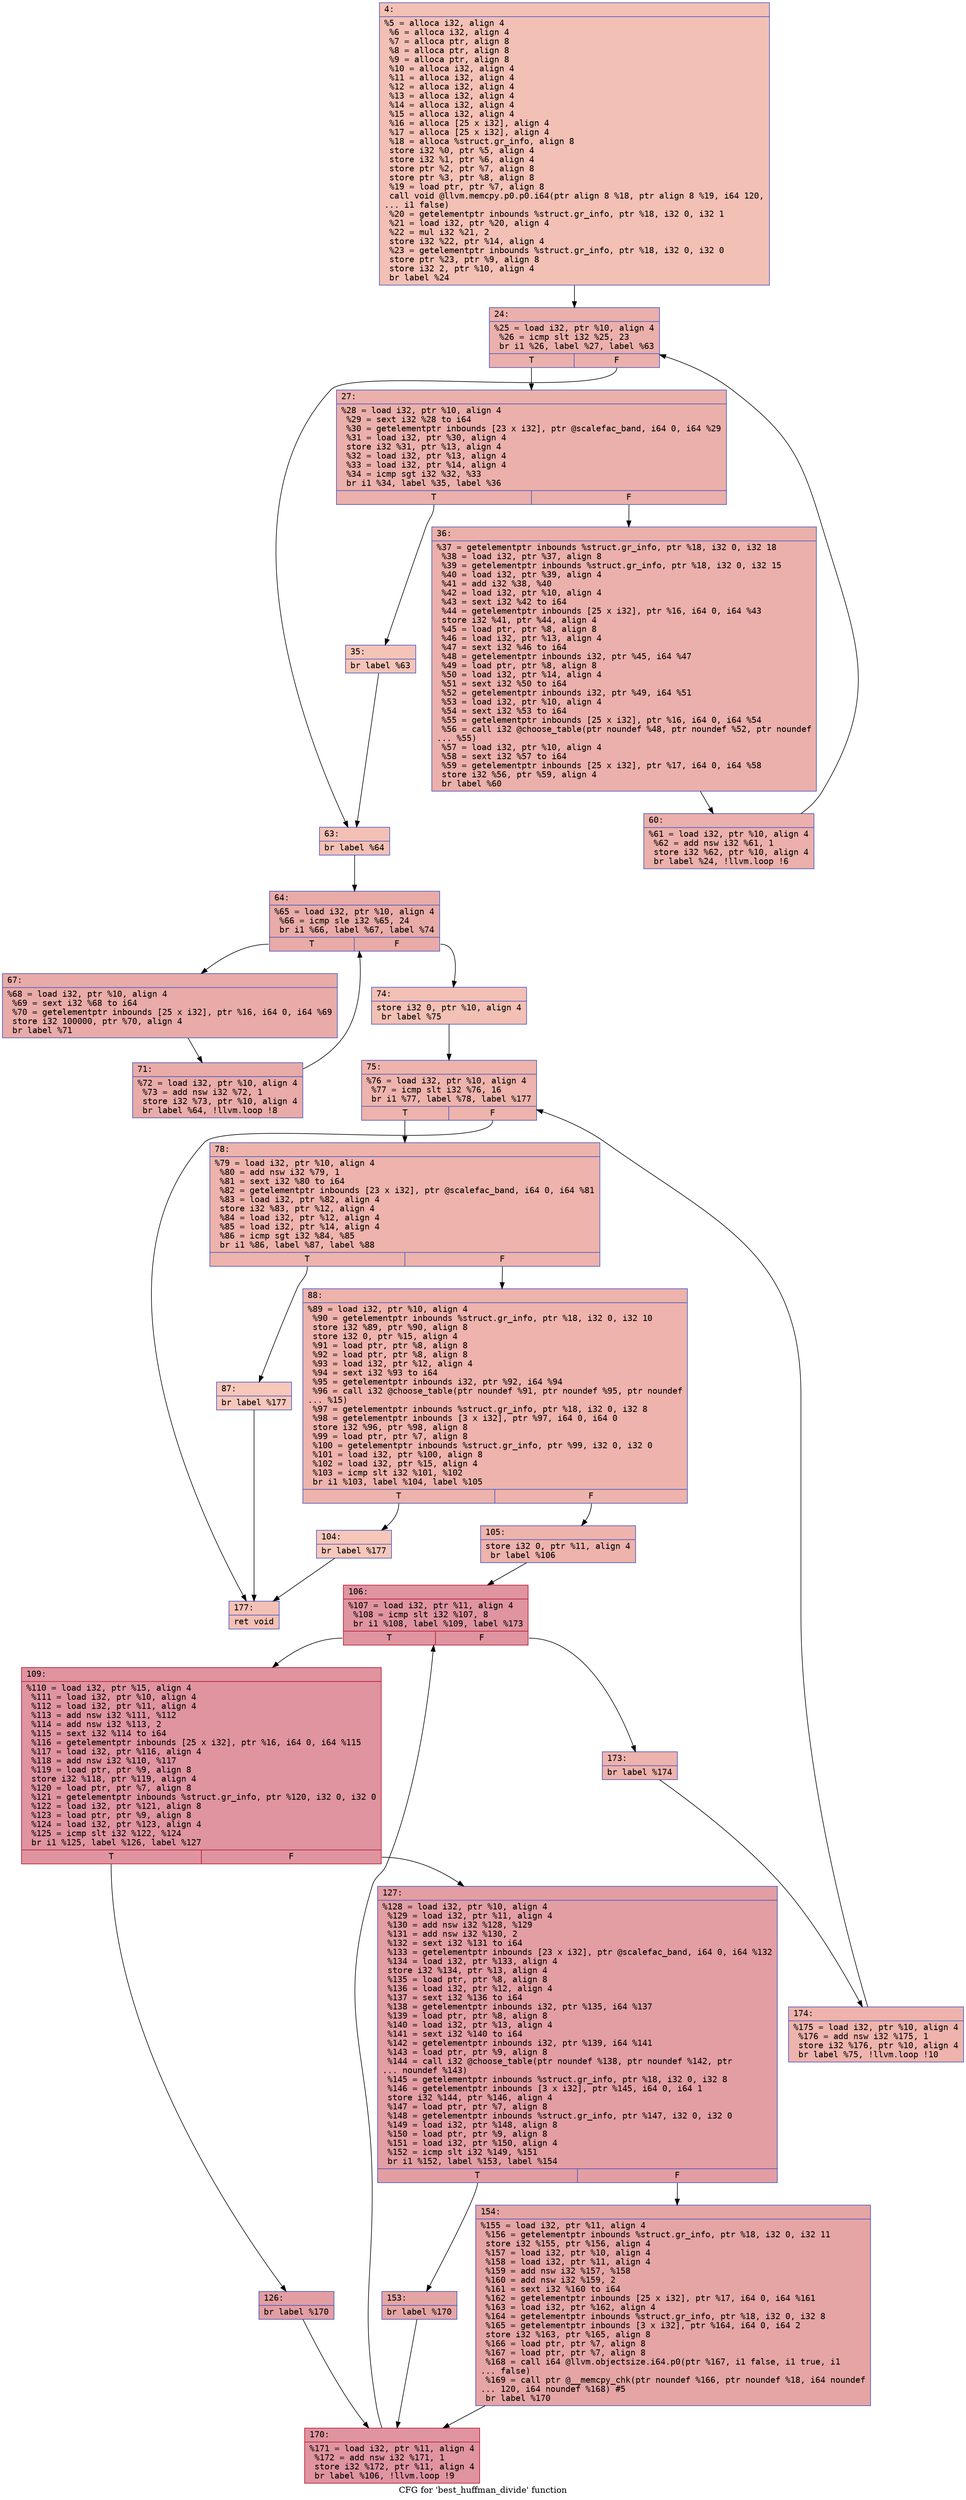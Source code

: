 digraph "CFG for 'best_huffman_divide' function" {
	label="CFG for 'best_huffman_divide' function";

	Node0x60000224bb60 [shape=record,color="#3d50c3ff", style=filled, fillcolor="#e5705870" fontname="Courier",label="{4:\l|  %5 = alloca i32, align 4\l  %6 = alloca i32, align 4\l  %7 = alloca ptr, align 8\l  %8 = alloca ptr, align 8\l  %9 = alloca ptr, align 8\l  %10 = alloca i32, align 4\l  %11 = alloca i32, align 4\l  %12 = alloca i32, align 4\l  %13 = alloca i32, align 4\l  %14 = alloca i32, align 4\l  %15 = alloca i32, align 4\l  %16 = alloca [25 x i32], align 4\l  %17 = alloca [25 x i32], align 4\l  %18 = alloca %struct.gr_info, align 8\l  store i32 %0, ptr %5, align 4\l  store i32 %1, ptr %6, align 4\l  store ptr %2, ptr %7, align 8\l  store ptr %3, ptr %8, align 8\l  %19 = load ptr, ptr %7, align 8\l  call void @llvm.memcpy.p0.p0.i64(ptr align 8 %18, ptr align 8 %19, i64 120,\l... i1 false)\l  %20 = getelementptr inbounds %struct.gr_info, ptr %18, i32 0, i32 1\l  %21 = load i32, ptr %20, align 4\l  %22 = mul i32 %21, 2\l  store i32 %22, ptr %14, align 4\l  %23 = getelementptr inbounds %struct.gr_info, ptr %18, i32 0, i32 0\l  store ptr %23, ptr %9, align 8\l  store i32 2, ptr %10, align 4\l  br label %24\l}"];
	Node0x60000224bb60 -> Node0x60000224bbb0[tooltip="4 -> 24\nProbability 100.00%" ];
	Node0x60000224bbb0 [shape=record,color="#3d50c3ff", style=filled, fillcolor="#d24b4070" fontname="Courier",label="{24:\l|  %25 = load i32, ptr %10, align 4\l  %26 = icmp slt i32 %25, 23\l  br i1 %26, label %27, label %63\l|{<s0>T|<s1>F}}"];
	Node0x60000224bbb0:s0 -> Node0x60000224bc00[tooltip="24 -> 27\nProbability 96.88%" ];
	Node0x60000224bbb0:s1 -> Node0x60000224bd40[tooltip="24 -> 63\nProbability 3.12%" ];
	Node0x60000224bc00 [shape=record,color="#3d50c3ff", style=filled, fillcolor="#d24b4070" fontname="Courier",label="{27:\l|  %28 = load i32, ptr %10, align 4\l  %29 = sext i32 %28 to i64\l  %30 = getelementptr inbounds [23 x i32], ptr @scalefac_band, i64 0, i64 %29\l  %31 = load i32, ptr %30, align 4\l  store i32 %31, ptr %13, align 4\l  %32 = load i32, ptr %13, align 4\l  %33 = load i32, ptr %14, align 4\l  %34 = icmp sgt i32 %32, %33\l  br i1 %34, label %35, label %36\l|{<s0>T|<s1>F}}"];
	Node0x60000224bc00:s0 -> Node0x60000224bc50[tooltip="27 -> 35\nProbability 3.12%" ];
	Node0x60000224bc00:s1 -> Node0x60000224bca0[tooltip="27 -> 36\nProbability 96.88%" ];
	Node0x60000224bc50 [shape=record,color="#3d50c3ff", style=filled, fillcolor="#e97a5f70" fontname="Courier",label="{35:\l|  br label %63\l}"];
	Node0x60000224bc50 -> Node0x60000224bd40[tooltip="35 -> 63\nProbability 100.00%" ];
	Node0x60000224bca0 [shape=record,color="#3d50c3ff", style=filled, fillcolor="#d24b4070" fontname="Courier",label="{36:\l|  %37 = getelementptr inbounds %struct.gr_info, ptr %18, i32 0, i32 18\l  %38 = load i32, ptr %37, align 8\l  %39 = getelementptr inbounds %struct.gr_info, ptr %18, i32 0, i32 15\l  %40 = load i32, ptr %39, align 4\l  %41 = add i32 %38, %40\l  %42 = load i32, ptr %10, align 4\l  %43 = sext i32 %42 to i64\l  %44 = getelementptr inbounds [25 x i32], ptr %16, i64 0, i64 %43\l  store i32 %41, ptr %44, align 4\l  %45 = load ptr, ptr %8, align 8\l  %46 = load i32, ptr %13, align 4\l  %47 = sext i32 %46 to i64\l  %48 = getelementptr inbounds i32, ptr %45, i64 %47\l  %49 = load ptr, ptr %8, align 8\l  %50 = load i32, ptr %14, align 4\l  %51 = sext i32 %50 to i64\l  %52 = getelementptr inbounds i32, ptr %49, i64 %51\l  %53 = load i32, ptr %10, align 4\l  %54 = sext i32 %53 to i64\l  %55 = getelementptr inbounds [25 x i32], ptr %16, i64 0, i64 %54\l  %56 = call i32 @choose_table(ptr noundef %48, ptr noundef %52, ptr noundef\l... %55)\l  %57 = load i32, ptr %10, align 4\l  %58 = sext i32 %57 to i64\l  %59 = getelementptr inbounds [25 x i32], ptr %17, i64 0, i64 %58\l  store i32 %56, ptr %59, align 4\l  br label %60\l}"];
	Node0x60000224bca0 -> Node0x60000224bcf0[tooltip="36 -> 60\nProbability 100.00%" ];
	Node0x60000224bcf0 [shape=record,color="#3d50c3ff", style=filled, fillcolor="#d24b4070" fontname="Courier",label="{60:\l|  %61 = load i32, ptr %10, align 4\l  %62 = add nsw i32 %61, 1\l  store i32 %62, ptr %10, align 4\l  br label %24, !llvm.loop !6\l}"];
	Node0x60000224bcf0 -> Node0x60000224bbb0[tooltip="60 -> 24\nProbability 100.00%" ];
	Node0x60000224bd40 [shape=record,color="#3d50c3ff", style=filled, fillcolor="#e5705870" fontname="Courier",label="{63:\l|  br label %64\l}"];
	Node0x60000224bd40 -> Node0x60000224bd90[tooltip="63 -> 64\nProbability 100.00%" ];
	Node0x60000224bd90 [shape=record,color="#3d50c3ff", style=filled, fillcolor="#cc403a70" fontname="Courier",label="{64:\l|  %65 = load i32, ptr %10, align 4\l  %66 = icmp sle i32 %65, 24\l  br i1 %66, label %67, label %74\l|{<s0>T|<s1>F}}"];
	Node0x60000224bd90:s0 -> Node0x60000224bde0[tooltip="64 -> 67\nProbability 96.88%" ];
	Node0x60000224bd90:s1 -> Node0x60000224be80[tooltip="64 -> 74\nProbability 3.12%" ];
	Node0x60000224bde0 [shape=record,color="#3d50c3ff", style=filled, fillcolor="#cc403a70" fontname="Courier",label="{67:\l|  %68 = load i32, ptr %10, align 4\l  %69 = sext i32 %68 to i64\l  %70 = getelementptr inbounds [25 x i32], ptr %16, i64 0, i64 %69\l  store i32 100000, ptr %70, align 4\l  br label %71\l}"];
	Node0x60000224bde0 -> Node0x60000224be30[tooltip="67 -> 71\nProbability 100.00%" ];
	Node0x60000224be30 [shape=record,color="#3d50c3ff", style=filled, fillcolor="#cc403a70" fontname="Courier",label="{71:\l|  %72 = load i32, ptr %10, align 4\l  %73 = add nsw i32 %72, 1\l  store i32 %73, ptr %10, align 4\l  br label %64, !llvm.loop !8\l}"];
	Node0x60000224be30 -> Node0x60000224bd90[tooltip="71 -> 64\nProbability 100.00%" ];
	Node0x60000224be80 [shape=record,color="#3d50c3ff", style=filled, fillcolor="#e5705870" fontname="Courier",label="{74:\l|  store i32 0, ptr %10, align 4\l  br label %75\l}"];
	Node0x60000224be80 -> Node0x60000224bed0[tooltip="74 -> 75\nProbability 100.00%" ];
	Node0x60000224bed0 [shape=record,color="#3d50c3ff", style=filled, fillcolor="#d6524470" fontname="Courier",label="{75:\l|  %76 = load i32, ptr %10, align 4\l  %77 = icmp slt i32 %76, 16\l  br i1 %77, label %78, label %177\l|{<s0>T|<s1>F}}"];
	Node0x60000224bed0:s0 -> Node0x60000224bf20[tooltip="75 -> 78\nProbability 96.88%" ];
	Node0x60000224bed0:s1 -> Node0x60000224c3c0[tooltip="75 -> 177\nProbability 3.12%" ];
	Node0x60000224bf20 [shape=record,color="#3d50c3ff", style=filled, fillcolor="#d6524470" fontname="Courier",label="{78:\l|  %79 = load i32, ptr %10, align 4\l  %80 = add nsw i32 %79, 1\l  %81 = sext i32 %80 to i64\l  %82 = getelementptr inbounds [23 x i32], ptr @scalefac_band, i64 0, i64 %81\l  %83 = load i32, ptr %82, align 4\l  store i32 %83, ptr %12, align 4\l  %84 = load i32, ptr %12, align 4\l  %85 = load i32, ptr %14, align 4\l  %86 = icmp sgt i32 %84, %85\l  br i1 %86, label %87, label %88\l|{<s0>T|<s1>F}}"];
	Node0x60000224bf20:s0 -> Node0x60000224bf70[tooltip="78 -> 87\nProbability 3.12%" ];
	Node0x60000224bf20:s1 -> Node0x60000224c000[tooltip="78 -> 88\nProbability 96.88%" ];
	Node0x60000224bf70 [shape=record,color="#3d50c3ff", style=filled, fillcolor="#ec7f6370" fontname="Courier",label="{87:\l|  br label %177\l}"];
	Node0x60000224bf70 -> Node0x60000224c3c0[tooltip="87 -> 177\nProbability 100.00%" ];
	Node0x60000224c000 [shape=record,color="#3d50c3ff", style=filled, fillcolor="#d6524470" fontname="Courier",label="{88:\l|  %89 = load i32, ptr %10, align 4\l  %90 = getelementptr inbounds %struct.gr_info, ptr %18, i32 0, i32 10\l  store i32 %89, ptr %90, align 8\l  store i32 0, ptr %15, align 4\l  %91 = load ptr, ptr %8, align 8\l  %92 = load ptr, ptr %8, align 8\l  %93 = load i32, ptr %12, align 4\l  %94 = sext i32 %93 to i64\l  %95 = getelementptr inbounds i32, ptr %92, i64 %94\l  %96 = call i32 @choose_table(ptr noundef %91, ptr noundef %95, ptr noundef\l... %15)\l  %97 = getelementptr inbounds %struct.gr_info, ptr %18, i32 0, i32 8\l  %98 = getelementptr inbounds [3 x i32], ptr %97, i64 0, i64 0\l  store i32 %96, ptr %98, align 8\l  %99 = load ptr, ptr %7, align 8\l  %100 = getelementptr inbounds %struct.gr_info, ptr %99, i32 0, i32 0\l  %101 = load i32, ptr %100, align 8\l  %102 = load i32, ptr %15, align 4\l  %103 = icmp slt i32 %101, %102\l  br i1 %103, label %104, label %105\l|{<s0>T|<s1>F}}"];
	Node0x60000224c000:s0 -> Node0x60000224c050[tooltip="88 -> 104\nProbability 3.12%" ];
	Node0x60000224c000:s1 -> Node0x60000224c0a0[tooltip="88 -> 105\nProbability 96.88%" ];
	Node0x60000224c050 [shape=record,color="#3d50c3ff", style=filled, fillcolor="#ec7f6370" fontname="Courier",label="{104:\l|  br label %177\l}"];
	Node0x60000224c050 -> Node0x60000224c3c0[tooltip="104 -> 177\nProbability 100.00%" ];
	Node0x60000224c0a0 [shape=record,color="#3d50c3ff", style=filled, fillcolor="#d6524470" fontname="Courier",label="{105:\l|  store i32 0, ptr %11, align 4\l  br label %106\l}"];
	Node0x60000224c0a0 -> Node0x60000224c0f0[tooltip="105 -> 106\nProbability 100.00%" ];
	Node0x60000224c0f0 [shape=record,color="#b70d28ff", style=filled, fillcolor="#b70d2870" fontname="Courier",label="{106:\l|  %107 = load i32, ptr %11, align 4\l  %108 = icmp slt i32 %107, 8\l  br i1 %108, label %109, label %173\l|{<s0>T|<s1>F}}"];
	Node0x60000224c0f0:s0 -> Node0x60000224c140[tooltip="106 -> 109\nProbability 96.88%" ];
	Node0x60000224c0f0:s1 -> Node0x60000224c320[tooltip="106 -> 173\nProbability 3.12%" ];
	Node0x60000224c140 [shape=record,color="#b70d28ff", style=filled, fillcolor="#b70d2870" fontname="Courier",label="{109:\l|  %110 = load i32, ptr %15, align 4\l  %111 = load i32, ptr %10, align 4\l  %112 = load i32, ptr %11, align 4\l  %113 = add nsw i32 %111, %112\l  %114 = add nsw i32 %113, 2\l  %115 = sext i32 %114 to i64\l  %116 = getelementptr inbounds [25 x i32], ptr %16, i64 0, i64 %115\l  %117 = load i32, ptr %116, align 4\l  %118 = add nsw i32 %110, %117\l  %119 = load ptr, ptr %9, align 8\l  store i32 %118, ptr %119, align 4\l  %120 = load ptr, ptr %7, align 8\l  %121 = getelementptr inbounds %struct.gr_info, ptr %120, i32 0, i32 0\l  %122 = load i32, ptr %121, align 8\l  %123 = load ptr, ptr %9, align 8\l  %124 = load i32, ptr %123, align 4\l  %125 = icmp slt i32 %122, %124\l  br i1 %125, label %126, label %127\l|{<s0>T|<s1>F}}"];
	Node0x60000224c140:s0 -> Node0x60000224c190[tooltip="109 -> 126\nProbability 50.00%" ];
	Node0x60000224c140:s1 -> Node0x60000224c1e0[tooltip="109 -> 127\nProbability 50.00%" ];
	Node0x60000224c190 [shape=record,color="#3d50c3ff", style=filled, fillcolor="#be242e70" fontname="Courier",label="{126:\l|  br label %170\l}"];
	Node0x60000224c190 -> Node0x60000224c2d0[tooltip="126 -> 170\nProbability 100.00%" ];
	Node0x60000224c1e0 [shape=record,color="#3d50c3ff", style=filled, fillcolor="#be242e70" fontname="Courier",label="{127:\l|  %128 = load i32, ptr %10, align 4\l  %129 = load i32, ptr %11, align 4\l  %130 = add nsw i32 %128, %129\l  %131 = add nsw i32 %130, 2\l  %132 = sext i32 %131 to i64\l  %133 = getelementptr inbounds [23 x i32], ptr @scalefac_band, i64 0, i64 %132\l  %134 = load i32, ptr %133, align 4\l  store i32 %134, ptr %13, align 4\l  %135 = load ptr, ptr %8, align 8\l  %136 = load i32, ptr %12, align 4\l  %137 = sext i32 %136 to i64\l  %138 = getelementptr inbounds i32, ptr %135, i64 %137\l  %139 = load ptr, ptr %8, align 8\l  %140 = load i32, ptr %13, align 4\l  %141 = sext i32 %140 to i64\l  %142 = getelementptr inbounds i32, ptr %139, i64 %141\l  %143 = load ptr, ptr %9, align 8\l  %144 = call i32 @choose_table(ptr noundef %138, ptr noundef %142, ptr\l... noundef %143)\l  %145 = getelementptr inbounds %struct.gr_info, ptr %18, i32 0, i32 8\l  %146 = getelementptr inbounds [3 x i32], ptr %145, i64 0, i64 1\l  store i32 %144, ptr %146, align 4\l  %147 = load ptr, ptr %7, align 8\l  %148 = getelementptr inbounds %struct.gr_info, ptr %147, i32 0, i32 0\l  %149 = load i32, ptr %148, align 8\l  %150 = load ptr, ptr %9, align 8\l  %151 = load i32, ptr %150, align 4\l  %152 = icmp slt i32 %149, %151\l  br i1 %152, label %153, label %154\l|{<s0>T|<s1>F}}"];
	Node0x60000224c1e0:s0 -> Node0x60000224c230[tooltip="127 -> 153\nProbability 50.00%" ];
	Node0x60000224c1e0:s1 -> Node0x60000224c280[tooltip="127 -> 154\nProbability 50.00%" ];
	Node0x60000224c230 [shape=record,color="#3d50c3ff", style=filled, fillcolor="#c5333470" fontname="Courier",label="{153:\l|  br label %170\l}"];
	Node0x60000224c230 -> Node0x60000224c2d0[tooltip="153 -> 170\nProbability 100.00%" ];
	Node0x60000224c280 [shape=record,color="#3d50c3ff", style=filled, fillcolor="#c5333470" fontname="Courier",label="{154:\l|  %155 = load i32, ptr %11, align 4\l  %156 = getelementptr inbounds %struct.gr_info, ptr %18, i32 0, i32 11\l  store i32 %155, ptr %156, align 4\l  %157 = load i32, ptr %10, align 4\l  %158 = load i32, ptr %11, align 4\l  %159 = add nsw i32 %157, %158\l  %160 = add nsw i32 %159, 2\l  %161 = sext i32 %160 to i64\l  %162 = getelementptr inbounds [25 x i32], ptr %17, i64 0, i64 %161\l  %163 = load i32, ptr %162, align 4\l  %164 = getelementptr inbounds %struct.gr_info, ptr %18, i32 0, i32 8\l  %165 = getelementptr inbounds [3 x i32], ptr %164, i64 0, i64 2\l  store i32 %163, ptr %165, align 8\l  %166 = load ptr, ptr %7, align 8\l  %167 = load ptr, ptr %7, align 8\l  %168 = call i64 @llvm.objectsize.i64.p0(ptr %167, i1 false, i1 true, i1\l... false)\l  %169 = call ptr @__memcpy_chk(ptr noundef %166, ptr noundef %18, i64 noundef\l... 120, i64 noundef %168) #5\l  br label %170\l}"];
	Node0x60000224c280 -> Node0x60000224c2d0[tooltip="154 -> 170\nProbability 100.00%" ];
	Node0x60000224c2d0 [shape=record,color="#b70d28ff", style=filled, fillcolor="#b70d2870" fontname="Courier",label="{170:\l|  %171 = load i32, ptr %11, align 4\l  %172 = add nsw i32 %171, 1\l  store i32 %172, ptr %11, align 4\l  br label %106, !llvm.loop !9\l}"];
	Node0x60000224c2d0 -> Node0x60000224c0f0[tooltip="170 -> 106\nProbability 100.00%" ];
	Node0x60000224c320 [shape=record,color="#3d50c3ff", style=filled, fillcolor="#d6524470" fontname="Courier",label="{173:\l|  br label %174\l}"];
	Node0x60000224c320 -> Node0x60000224c370[tooltip="173 -> 174\nProbability 100.00%" ];
	Node0x60000224c370 [shape=record,color="#3d50c3ff", style=filled, fillcolor="#d6524470" fontname="Courier",label="{174:\l|  %175 = load i32, ptr %10, align 4\l  %176 = add nsw i32 %175, 1\l  store i32 %176, ptr %10, align 4\l  br label %75, !llvm.loop !10\l}"];
	Node0x60000224c370 -> Node0x60000224bed0[tooltip="174 -> 75\nProbability 100.00%" ];
	Node0x60000224c3c0 [shape=record,color="#3d50c3ff", style=filled, fillcolor="#e5705870" fontname="Courier",label="{177:\l|  ret void\l}"];
}

